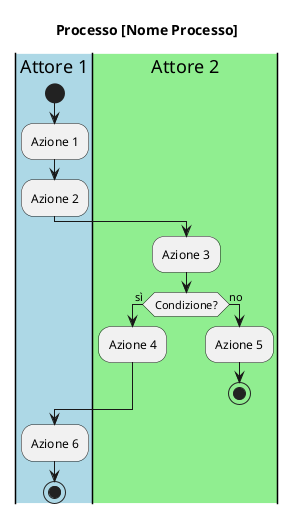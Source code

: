 @startuml Activity-Template
title Processo [Nome Processo]

|#LightBlue|Attore 1|
start
:Azione 1;
:Azione 2;

|#LightGreen|Attore 2|
:Azione 3;

if (Condizione?) then (sì)
  :Azione 4;
else (no)
  :Azione 5;
  stop
endif

|#LightBlue|Attore 1|
:Azione 6;
stop

@enduml
